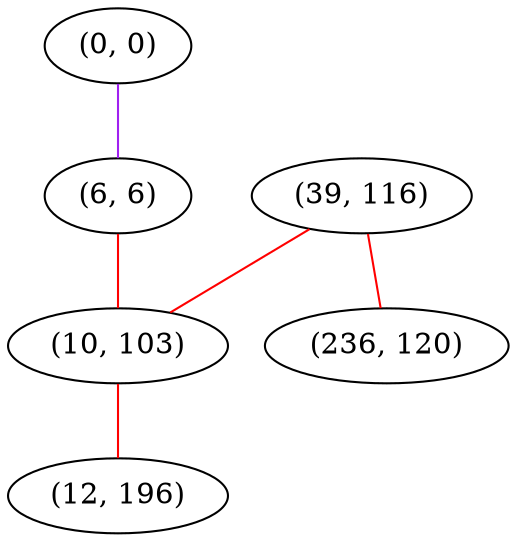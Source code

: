 graph "" {
"(39, 116)";
"(0, 0)";
"(6, 6)";
"(10, 103)";
"(236, 120)";
"(12, 196)";
"(39, 116)" -- "(10, 103)"  [color=red, key=0, weight=1];
"(39, 116)" -- "(236, 120)"  [color=red, key=0, weight=1];
"(0, 0)" -- "(6, 6)"  [color=purple, key=0, weight=4];
"(6, 6)" -- "(10, 103)"  [color=red, key=0, weight=1];
"(10, 103)" -- "(12, 196)"  [color=red, key=0, weight=1];
}
